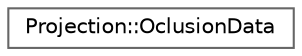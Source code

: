 digraph "Gráfico de jerarquía de clases"
{
 // LATEX_PDF_SIZE
  bgcolor="transparent";
  edge [fontname=Helvetica,fontsize=10,labelfontname=Helvetica,labelfontsize=10];
  node [fontname=Helvetica,fontsize=10,shape=box,height=0.2,width=0.4];
  rankdir="LR";
  Node0 [id="Node000000",label="Projection::OclusionData",height=0.2,width=0.4,color="grey40", fillcolor="white", style="filled",URL="$dc/d07/struct_projection_1_1_oclusion_data.html",tooltip=" "];
}
